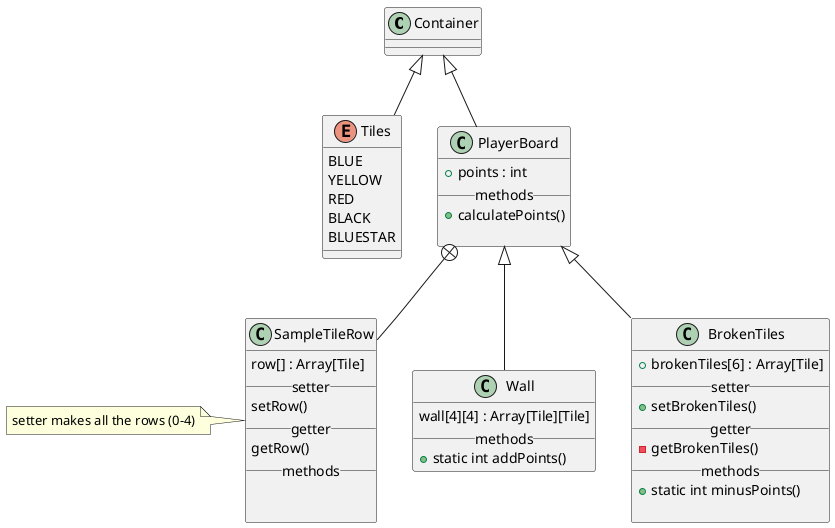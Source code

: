 @startuml Azul classes
class Container{

}

Container <|--Tiles
enum Tiles{
    BLUE
    YELLOW
    RED
    BLACK
    BLUESTAR
}

Container <|-- PlayerBoard
class PlayerBoard{
    + points : int
    __methods__
    + calculatePoints()

}

PlayerBoard +-- SampleTileRow
class SampleTileRow{
    row[] : Array[Tile]
    __setter__
    setRow()
    __getter__
    getRow()
    __methods__


}
note left: setter makes all the rows (0-4)

PlayerBoard <|-- Wall
class Wall{
    wall[4][4] : Array[Tile][Tile]
    __methods__
    + static int addPoints()
}

PlayerBoard <|-- BrokenTiles
class BrokenTiles{
    + brokenTiles[6] : Array[Tile]
    __setter__
    + setBrokenTiles()
    __getter__
    - getBrokenTiles()
    __methods__
     + static int minusPoints()

}

@enduml
